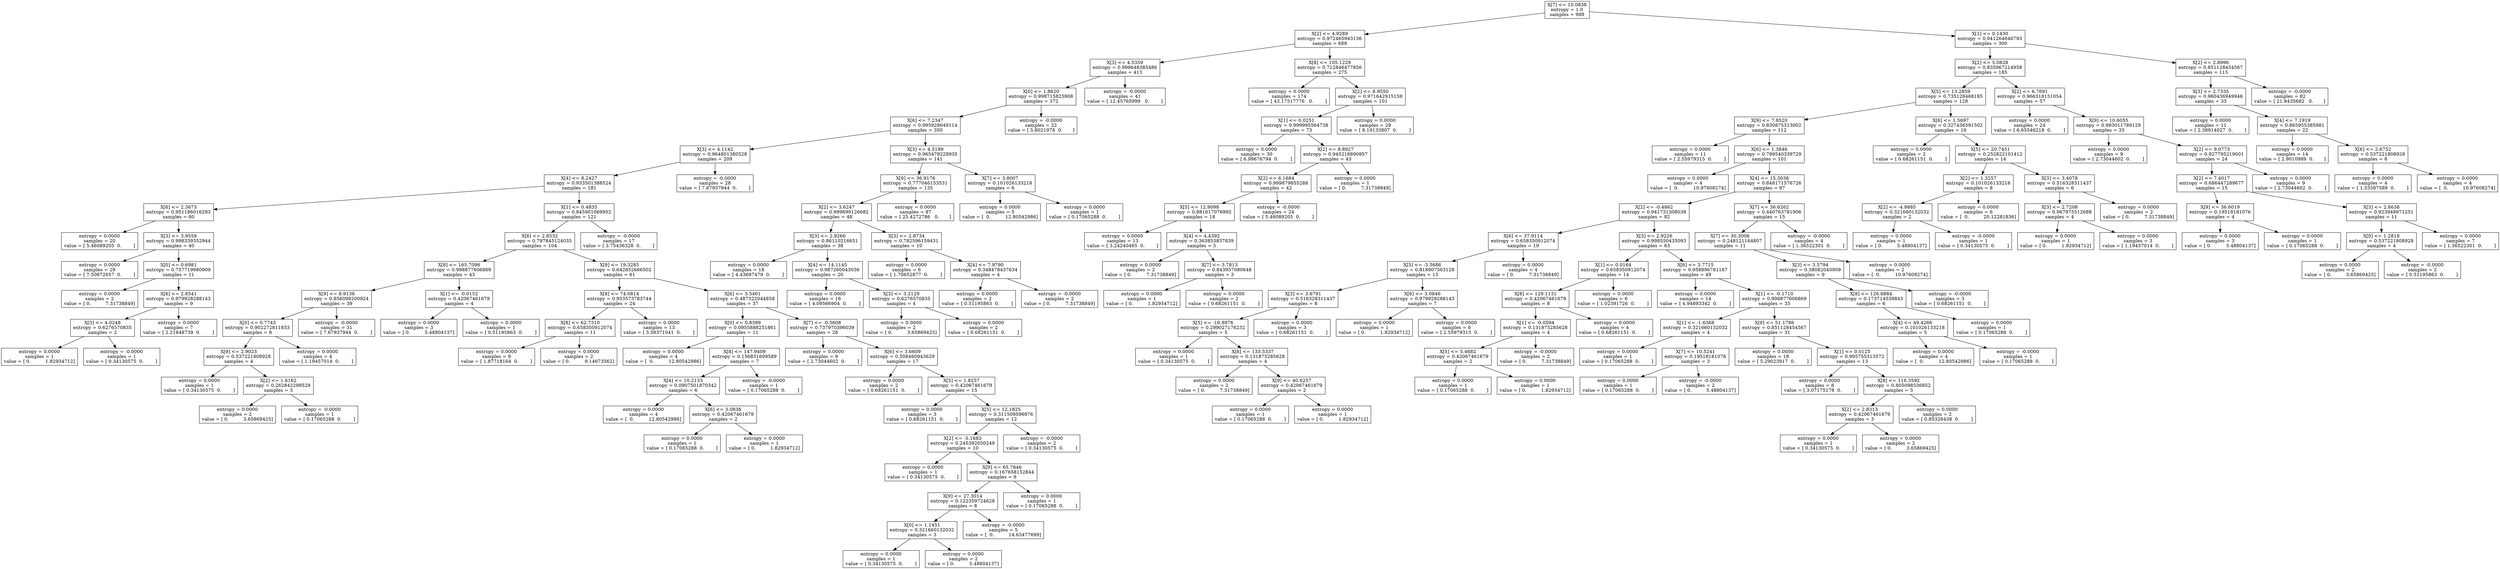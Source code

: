 digraph Tree {
0 [label="X[7] <= 10.0838\nentropy = 1.0\nsamples = 988", shape="box"] ;
1 [label="X[2] <= 4.9289\nentropy = 0.972465943136\nsamples = 688", shape="box"] ;
0 -> 1 ;
2 [label="X[3] <= 4.5359\nentropy = 0.999648385486\nsamples = 413", shape="box"] ;
1 -> 2 ;
3 [label="X[0] <= 1.8620\nentropy = 0.998715825908\nsamples = 372", shape="box"] ;
2 -> 3 ;
4 [label="X[6] <= 7.2347\nentropy = 0.995928649114\nsamples = 350", shape="box"] ;
3 -> 4 ;
5 [label="X[3] <= 4.1142\nentropy = 0.964801380528\nsamples = 209", shape="box"] ;
4 -> 5 ;
6 [label="X[4] <= 8.2427\nentropy = 0.933501388524\nsamples = 181", shape="box"] ;
5 -> 6 ;
7 [label="X[6] <= 2.3673\nentropy = 0.951186016293\nsamples = 60", shape="box"] ;
6 -> 7 ;
8 [label="entropy = 0.0000\nsamples = 20\nvalue = [ 5.46089205  0.        ]", shape="box"] ;
7 -> 8 ;
9 [label="X[3] <= 3.9559\nentropy = 0.998339352944\nsamples = 40", shape="box"] ;
7 -> 9 ;
10 [label="entropy = 0.0000\nsamples = 29\nvalue = [ 7.50872657  0.        ]", shape="box"] ;
9 -> 10 ;
11 [label="X[0] <= 0.6981\nentropy = 0.757719980909\nsamples = 11", shape="box"] ;
9 -> 11 ;
12 [label="entropy = 0.0000\nsamples = 2\nvalue = [ 0.          7.31738849]", shape="box"] ;
11 -> 12 ;
13 [label="X[6] <= 2.8541\nentropy = 0.979928288143\nsamples = 9", shape="box"] ;
11 -> 13 ;
14 [label="X[3] <= 4.0248\nentropy = 0.6276570835\nsamples = 2", shape="box"] ;
13 -> 14 ;
15 [label="entropy = 0.0000\nsamples = 1\nvalue = [ 0.          1.82934712]", shape="box"] ;
14 -> 15 ;
16 [label="entropy = -0.0000\nsamples = 1\nvalue = [ 0.34130575  0.        ]", shape="box"] ;
14 -> 16 ;
17 [label="entropy = 0.0000\nsamples = 7\nvalue = [ 2.21848739  0.        ]", shape="box"] ;
13 -> 17 ;
18 [label="X[1] <= 0.4835\nentropy = 0.845901069952\nsamples = 121", shape="box"] ;
6 -> 18 ;
19 [label="X[6] <= 2.8532\nentropy = 0.797845124035\nsamples = 104", shape="box"] ;
18 -> 19 ;
20 [label="X[8] <= 165.7096\nentropy = 0.998877606869\nsamples = 43", shape="box"] ;
19 -> 20 ;
21 [label="X[9] <= 8.9136\nentropy = 0.856098200924\nsamples = 39", shape="box"] ;
20 -> 21 ;
22 [label="X[0] <= 0.7743\nentropy = 0.902272811833\nsamples = 8", shape="box"] ;
21 -> 22 ;
23 [label="X[9] <= 2.9023\nentropy = 0.537221808928\nsamples = 4", shape="box"] ;
22 -> 23 ;
24 [label="entropy = 0.0000\nsamples = 1\nvalue = [ 0.34130575  0.        ]", shape="box"] ;
23 -> 24 ;
25 [label="X[2] <= 1.6162\nentropy = 0.262842299529\nsamples = 3", shape="box"] ;
23 -> 25 ;
26 [label="entropy = 0.0000\nsamples = 2\nvalue = [ 0.          3.65869425]", shape="box"] ;
25 -> 26 ;
27 [label="entropy = -0.0000\nsamples = 1\nvalue = [ 0.17065288  0.        ]", shape="box"] ;
25 -> 27 ;
28 [label="entropy = 0.0000\nsamples = 4\nvalue = [ 1.19457014  0.        ]", shape="box"] ;
22 -> 28 ;
29 [label="entropy = -0.0000\nsamples = 31\nvalue = [ 7.67937944  0.        ]", shape="box"] ;
21 -> 29 ;
30 [label="X[1] <= -0.0152\nentropy = 0.42067461679\nsamples = 4", shape="box"] ;
20 -> 30 ;
31 [label="entropy = 0.0000\nsamples = 3\nvalue = [ 0.          5.48804137]", shape="box"] ;
30 -> 31 ;
32 [label="entropy = 0.0000\nsamples = 1\nvalue = [ 0.51195863  0.        ]", shape="box"] ;
30 -> 32 ;
33 [label="X[9] <= 19.3285\nentropy = 0.642852666502\nsamples = 61", shape="box"] ;
19 -> 33 ;
34 [label="X[8] <= 74.0814\nentropy = 0.953573783744\nsamples = 24", shape="box"] ;
33 -> 34 ;
35 [label="X[8] <= 62.7310\nentropy = 0.658350912074\nsamples = 11", shape="box"] ;
34 -> 35 ;
36 [label="entropy = 0.0000\nsamples = 9\nvalue = [ 1.87718164  0.        ]", shape="box"] ;
35 -> 36 ;
37 [label="entropy = 0.0000\nsamples = 2\nvalue = [ 0.          9.14673562]", shape="box"] ;
35 -> 37 ;
38 [label="entropy = 0.0000\nsamples = 13\nvalue = [ 3.58371041  0.        ]", shape="box"] ;
34 -> 38 ;
39 [label="X[6] <= 3.5461\nentropy = 0.487322044858\nsamples = 37", shape="box"] ;
33 -> 39 ;
40 [label="X[0] <= 0.8399\nentropy = 0.0955888251861\nsamples = 11", shape="box"] ;
39 -> 40 ;
41 [label="entropy = 0.0000\nsamples = 4\nvalue = [  0.          12.80542986]", shape="box"] ;
40 -> 41 ;
42 [label="X[8] <= 147.9409\nentropy = 0.156831609589\nsamples = 7", shape="box"] ;
40 -> 42 ;
43 [label="X[4] <= 10.2133\nentropy = 0.0907501870342\nsamples = 6", shape="box"] ;
42 -> 43 ;
44 [label="entropy = 0.0000\nsamples = 4\nvalue = [  0.          12.80542986]", shape="box"] ;
43 -> 44 ;
45 [label="X[6] <= 3.0836\nentropy = 0.42067461679\nsamples = 2", shape="box"] ;
43 -> 45 ;
46 [label="entropy = 0.0000\nsamples = 1\nvalue = [ 0.17065288  0.        ]", shape="box"] ;
45 -> 46 ;
47 [label="entropy = 0.0000\nsamples = 1\nvalue = [ 0.          1.82934712]", shape="box"] ;
45 -> 47 ;
48 [label="entropy = -0.0000\nsamples = 1\nvalue = [ 0.17065288  0.        ]", shape="box"] ;
42 -> 48 ;
49 [label="X[7] <= -0.5608\nentropy = 0.737970396039\nsamples = 26", shape="box"] ;
39 -> 49 ;
50 [label="entropy = 0.0000\nsamples = 9\nvalue = [ 2.73044602  0.        ]", shape="box"] ;
49 -> 50 ;
51 [label="X[6] <= 3.6609\nentropy = 0.508460943629\nsamples = 17", shape="box"] ;
49 -> 51 ;
52 [label="entropy = 0.0000\nsamples = 2\nvalue = [ 0.68261151  0.        ]", shape="box"] ;
51 -> 52 ;
53 [label="X[5] <= 1.8257\nentropy = 0.42067461679\nsamples = 15", shape="box"] ;
51 -> 53 ;
54 [label="entropy = 0.0000\nsamples = 3\nvalue = [ 0.68261151  0.        ]", shape="box"] ;
53 -> 54 ;
55 [label="X[5] <= 12.1825\nentropy = 0.311509596976\nsamples = 12", shape="box"] ;
53 -> 55 ;
56 [label="X[2] <= -5.1683\nentropy = 0.245392050249\nsamples = 10", shape="box"] ;
55 -> 56 ;
57 [label="entropy = 0.0000\nsamples = 1\nvalue = [ 0.34130575  0.        ]", shape="box"] ;
56 -> 57 ;
58 [label="X[9] <= 65.7846\nentropy = 0.167658152844\nsamples = 9", shape="box"] ;
56 -> 58 ;
59 [label="X[9] <= 27.3014\nentropy = 0.122359724628\nsamples = 8", shape="box"] ;
58 -> 59 ;
60 [label="X[0] <= 1.1451\nentropy = 0.321660132032\nsamples = 3", shape="box"] ;
59 -> 60 ;
61 [label="entropy = 0.0000\nsamples = 1\nvalue = [ 0.34130575  0.        ]", shape="box"] ;
60 -> 61 ;
62 [label="entropy = 0.0000\nsamples = 2\nvalue = [ 0.          5.48804137]", shape="box"] ;
60 -> 62 ;
63 [label="entropy = -0.0000\nsamples = 5\nvalue = [  0.          14.63477699]", shape="box"] ;
59 -> 63 ;
64 [label="entropy = 0.0000\nsamples = 1\nvalue = [ 0.17065288  0.        ]", shape="box"] ;
58 -> 64 ;
65 [label="entropy = -0.0000\nsamples = 2\nvalue = [ 0.34130575  0.        ]", shape="box"] ;
55 -> 65 ;
66 [label="entropy = -0.0000\nsamples = 17\nvalue = [ 3.75436328  0.        ]", shape="box"] ;
18 -> 66 ;
67 [label="entropy = -0.0000\nsamples = 28\nvalue = [ 7.67937944  0.        ]", shape="box"] ;
5 -> 67 ;
68 [label="X[3] <= 4.5199\nentropy = 0.965479228935\nsamples = 141", shape="box"] ;
4 -> 68 ;
69 [label="X[9] <= 36.9176\nentropy = 0.777046153531\nsamples = 135", shape="box"] ;
68 -> 69 ;
70 [label="X[2] <= 3.6247\nentropy = 0.999699126682\nsamples = 48", shape="box"] ;
69 -> 70 ;
71 [label="X[3] <= 2.9266\nentropy = 0.86110216651\nsamples = 38", shape="box"] ;
70 -> 71 ;
72 [label="entropy = 0.0000\nsamples = 18\nvalue = [ 4.43697479  0.        ]", shape="box"] ;
71 -> 72 ;
73 [label="X[4] <= 14.1145\nentropy = 0.987260043036\nsamples = 20", shape="box"] ;
71 -> 73 ;
74 [label="entropy = 0.0000\nsamples = 16\nvalue = [ 4.09566904  0.        ]", shape="box"] ;
73 -> 74 ;
75 [label="X[3] <= 3.2129\nentropy = 0.6276570835\nsamples = 4", shape="box"] ;
73 -> 75 ;
76 [label="entropy = 0.0000\nsamples = 2\nvalue = [ 0.          3.65869425]", shape="box"] ;
75 -> 76 ;
77 [label="entropy = 0.0000\nsamples = 2\nvalue = [ 0.68261151  0.        ]", shape="box"] ;
75 -> 77 ;
78 [label="X[3] <= 2.8734\nentropy = 0.782596159431\nsamples = 10", shape="box"] ;
70 -> 78 ;
79 [label="entropy = 0.0000\nsamples = 6\nvalue = [ 1.70652877  0.        ]", shape="box"] ;
78 -> 79 ;
80 [label="X[4] <= 7.9790\nentropy = 0.348478437634\nsamples = 4", shape="box"] ;
78 -> 80 ;
81 [label="entropy = 0.0000\nsamples = 2\nvalue = [ 0.51195863  0.        ]", shape="box"] ;
80 -> 81 ;
82 [label="entropy = -0.0000\nsamples = 2\nvalue = [ 0.          7.31738849]", shape="box"] ;
80 -> 82 ;
83 [label="entropy = 0.0000\nsamples = 87\nvalue = [ 25.4272786   0.       ]", shape="box"] ;
69 -> 83 ;
84 [label="X[7] <= 3.8007\nentropy = 0.101026133218\nsamples = 6", shape="box"] ;
68 -> 84 ;
85 [label="entropy = 0.0000\nsamples = 5\nvalue = [  0.          12.80542986]", shape="box"] ;
84 -> 85 ;
86 [label="entropy = 0.0000\nsamples = 1\nvalue = [ 0.17065288  0.        ]", shape="box"] ;
84 -> 86 ;
87 [label="entropy = -0.0000\nsamples = 22\nvalue = [ 5.8021978  0.       ]", shape="box"] ;
3 -> 87 ;
88 [label="entropy = -0.0000\nsamples = 41\nvalue = [ 12.45765999   0.        ]", shape="box"] ;
2 -> 88 ;
89 [label="X[8] <= 105.1229\nentropy = 0.712846477856\nsamples = 275", shape="box"] ;
1 -> 89 ;
90 [label="entropy = 0.0000\nsamples = 174\nvalue = [ 43.17517776   0.        ]", shape="box"] ;
89 -> 90 ;
91 [label="X[2] <= 8.9550\nentropy = 0.971642915159\nsamples = 101", shape="box"] ;
89 -> 91 ;
92 [label="X[1] <= 0.0251\nentropy = 0.999995564738\nsamples = 73", shape="box"] ;
91 -> 92 ;
93 [label="entropy = 0.0000\nsamples = 30\nvalue = [ 6.99676794  0.        ]", shape="box"] ;
92 -> 93 ;
94 [label="X[2] <= 8.8927\nentropy = 0.945218890957\nsamples = 43", shape="box"] ;
92 -> 94 ;
95 [label="X[2] <= 6.1684\nentropy = 0.999879855288\nsamples = 42", shape="box"] ;
94 -> 95 ;
96 [label="X[5] <= 12.9098\nentropy = 0.881617076992\nsamples = 18", shape="box"] ;
95 -> 96 ;
97 [label="entropy = 0.0000\nsamples = 13\nvalue = [ 3.24240465  0.        ]", shape="box"] ;
96 -> 97 ;
98 [label="X[4] <= 4.4392\nentropy = 0.363853837839\nsamples = 5", shape="box"] ;
96 -> 98 ;
99 [label="entropy = 0.0000\nsamples = 2\nvalue = [ 0.          7.31738849]", shape="box"] ;
98 -> 99 ;
100 [label="X[7] <= 3.7813\nentropy = 0.843957080648\nsamples = 3", shape="box"] ;
98 -> 100 ;
101 [label="entropy = 0.0000\nsamples = 1\nvalue = [ 0.          1.82934712]", shape="box"] ;
100 -> 101 ;
102 [label="entropy = 0.0000\nsamples = 2\nvalue = [ 0.68261151  0.        ]", shape="box"] ;
100 -> 102 ;
103 [label="entropy = -0.0000\nsamples = 24\nvalue = [ 5.46089205  0.        ]", shape="box"] ;
95 -> 103 ;
104 [label="entropy = 0.0000\nsamples = 1\nvalue = [ 0.          7.31738849]", shape="box"] ;
94 -> 104 ;
105 [label="entropy = 0.0000\nsamples = 28\nvalue = [ 8.19133807  0.        ]", shape="box"] ;
91 -> 105 ;
106 [label="X[1] <= 0.1430\nentropy = 0.941264646793\nsamples = 300", shape="box"] ;
0 -> 106 ;
107 [label="X[2] <= 5.0828\nentropy = 0.835967214958\nsamples = 185", shape="box"] ;
106 -> 107 ;
108 [label="X[5] <= 13.2859\nentropy = 0.735128468185\nsamples = 128", shape="box"] ;
107 -> 108 ;
109 [label="X[9] <= 7.8520\nentropy = 0.830875313002\nsamples = 112", shape="box"] ;
108 -> 109 ;
110 [label="entropy = 0.0000\nsamples = 11\nvalue = [ 2.55979315  0.        ]", shape="box"] ;
109 -> 110 ;
111 [label="X[6] <= 1.3846\nentropy = 0.799540339729\nsamples = 101", shape="box"] ;
109 -> 111 ;
112 [label="entropy = 0.0000\nsamples = 4\nvalue = [  0.          10.97608274]", shape="box"] ;
111 -> 112 ;
113 [label="X[4] <= 15.3038\nentropy = 0.848171576726\nsamples = 97", shape="box"] ;
111 -> 113 ;
114 [label="X[2] <= -0.4862\nentropy = 0.941731308038\nsamples = 82", shape="box"] ;
113 -> 114 ;
115 [label="X[6] <= 37.9114\nentropy = 0.658350912074\nsamples = 19", shape="box"] ;
114 -> 115 ;
116 [label="X[5] <= -3.5686\nentropy = 0.818907563128\nsamples = 15", shape="box"] ;
115 -> 116 ;
117 [label="X[3] <= 3.6791\nentropy = 0.516328311437\nsamples = 8", shape="box"] ;
116 -> 117 ;
118 [label="X[5] <= -16.8976\nentropy = 0.299027176232\nsamples = 5", shape="box"] ;
117 -> 118 ;
119 [label="entropy = 0.0000\nsamples = 1\nvalue = [ 0.34130575  0.        ]", shape="box"] ;
118 -> 119 ;
120 [label="X[8] <= 133.5337\nentropy = 0.131875285628\nsamples = 4", shape="box"] ;
118 -> 120 ;
121 [label="entropy = 0.0000\nsamples = 2\nvalue = [ 0.          7.31738849]", shape="box"] ;
120 -> 121 ;
122 [label="X[9] <= 40.6257\nentropy = 0.42067461679\nsamples = 2", shape="box"] ;
120 -> 122 ;
123 [label="entropy = 0.0000\nsamples = 1\nvalue = [ 0.17065288  0.        ]", shape="box"] ;
122 -> 123 ;
124 [label="entropy = 0.0000\nsamples = 1\nvalue = [ 0.          1.82934712]", shape="box"] ;
122 -> 124 ;
125 [label="entropy = 0.0000\nsamples = 3\nvalue = [ 0.68261151  0.        ]", shape="box"] ;
117 -> 125 ;
126 [label="X[6] <= 3.0846\nentropy = 0.979928288143\nsamples = 7", shape="box"] ;
116 -> 126 ;
127 [label="entropy = 0.0000\nsamples = 1\nvalue = [ 0.          1.82934712]", shape="box"] ;
126 -> 127 ;
128 [label="entropy = 0.0000\nsamples = 6\nvalue = [ 2.55979315  0.        ]", shape="box"] ;
126 -> 128 ;
129 [label="entropy = 0.0000\nsamples = 4\nvalue = [ 0.          7.31738849]", shape="box"] ;
115 -> 129 ;
130 [label="X[3] <= 2.9226\nentropy = 0.998550435093\nsamples = 63", shape="box"] ;
114 -> 130 ;
131 [label="X[1] <= 0.0164\nentropy = 0.658350912074\nsamples = 14", shape="box"] ;
130 -> 131 ;
132 [label="X[8] <= 129.1131\nentropy = 0.42067461679\nsamples = 8", shape="box"] ;
131 -> 132 ;
133 [label="X[1] <= -0.0594\nentropy = 0.131875285628\nsamples = 4", shape="box"] ;
132 -> 133 ;
134 [label="X[5] <= 5.4682\nentropy = 0.42067461679\nsamples = 2", shape="box"] ;
133 -> 134 ;
135 [label="entropy = 0.0000\nsamples = 1\nvalue = [ 0.17065288  0.        ]", shape="box"] ;
134 -> 135 ;
136 [label="entropy = 0.0000\nsamples = 1\nvalue = [ 0.          1.82934712]", shape="box"] ;
134 -> 136 ;
137 [label="entropy = -0.0000\nsamples = 2\nvalue = [ 0.          7.31738849]", shape="box"] ;
133 -> 137 ;
138 [label="entropy = 0.0000\nsamples = 4\nvalue = [ 0.68261151  0.        ]", shape="box"] ;
132 -> 138 ;
139 [label="entropy = 0.0000\nsamples = 6\nvalue = [ 1.02391726  0.        ]", shape="box"] ;
131 -> 139 ;
140 [label="X[6] <= 3.7715\nentropy = 0.958896781167\nsamples = 49", shape="box"] ;
130 -> 140 ;
141 [label="entropy = 0.0000\nsamples = 14\nvalue = [ 4.94893342  0.        ]", shape="box"] ;
140 -> 141 ;
142 [label="X[1] <= -0.1710\nentropy = 0.998877606869\nsamples = 35", shape="box"] ;
140 -> 142 ;
143 [label="X[1] <= -1.6368\nentropy = 0.321660132032\nsamples = 4", shape="box"] ;
142 -> 143 ;
144 [label="entropy = 0.0000\nsamples = 1\nvalue = [ 0.17065288  0.        ]", shape="box"] ;
143 -> 144 ;
145 [label="X[7] <= 10.5241\nentropy = 0.19518181076\nsamples = 3", shape="box"] ;
143 -> 145 ;
146 [label="entropy = 0.0000\nsamples = 1\nvalue = [ 0.17065288  0.        ]", shape="box"] ;
145 -> 146 ;
147 [label="entropy = -0.0000\nsamples = 2\nvalue = [ 0.          5.48804137]", shape="box"] ;
145 -> 147 ;
148 [label="X[9] <= 51.1786\nentropy = 0.851128454567\nsamples = 31", shape="box"] ;
142 -> 148 ;
149 [label="entropy = 0.0000\nsamples = 18\nvalue = [ 5.29023917  0.        ]", shape="box"] ;
148 -> 149 ;
150 [label="X[1] <= 0.0125\nentropy = 0.995755313572\nsamples = 13", shape="box"] ;
148 -> 150 ;
151 [label="entropy = 0.0000\nsamples = 8\nvalue = [ 3.07175178  0.        ]", shape="box"] ;
150 -> 151 ;
152 [label="X[8] <= 116.3592\nentropy = 0.805098536852\nsamples = 5", shape="box"] ;
150 -> 152 ;
153 [label="X[2] <= 2.8313\nentropy = 0.42067461679\nsamples = 3", shape="box"] ;
152 -> 153 ;
154 [label="entropy = 0.0000\nsamples = 1\nvalue = [ 0.34130575  0.        ]", shape="box"] ;
153 -> 154 ;
155 [label="entropy = 0.0000\nsamples = 2\nvalue = [ 0.          3.65869425]", shape="box"] ;
153 -> 155 ;
156 [label="entropy = 0.0000\nsamples = 2\nvalue = [ 0.85326438  0.        ]", shape="box"] ;
152 -> 156 ;
157 [label="X[7] <= 36.6262\nentropy = 0.440763781906\nsamples = 15", shape="box"] ;
113 -> 157 ;
158 [label="X[7] <= 30.3006\nentropy = 0.248121164807\nsamples = 11", shape="box"] ;
157 -> 158 ;
159 [label="X[3] <= 3.5794\nentropy = 0.38082040909\nsamples = 9", shape="box"] ;
158 -> 159 ;
160 [label="X[8] <= 126.8884\nentropy = 0.173714539843\nsamples = 6", shape="box"] ;
159 -> 160 ;
161 [label="X[4] <= 49.4266\nentropy = 0.101026133218\nsamples = 5", shape="box"] ;
160 -> 161 ;
162 [label="entropy = 0.0000\nsamples = 4\nvalue = [  0.          12.80542986]", shape="box"] ;
161 -> 162 ;
163 [label="entropy = -0.0000\nsamples = 1\nvalue = [ 0.17065288  0.        ]", shape="box"] ;
161 -> 163 ;
164 [label="entropy = 0.0000\nsamples = 1\nvalue = [ 0.17065288  0.        ]", shape="box"] ;
160 -> 164 ;
165 [label="entropy = -0.0000\nsamples = 3\nvalue = [ 0.68261151  0.        ]", shape="box"] ;
159 -> 165 ;
166 [label="entropy = 0.0000\nsamples = 2\nvalue = [  0.          10.97608274]", shape="box"] ;
158 -> 166 ;
167 [label="entropy = -0.0000\nsamples = 4\nvalue = [ 1.36522301  0.        ]", shape="box"] ;
157 -> 167 ;
168 [label="X[6] <= 1.5697\nentropy = 0.327436591502\nsamples = 16", shape="box"] ;
108 -> 168 ;
169 [label="entropy = 0.0000\nsamples = 2\nvalue = [ 0.68261151  0.        ]", shape="box"] ;
168 -> 169 ;
170 [label="X[5] <= 20.7451\nentropy = 0.252822101412\nsamples = 14", shape="box"] ;
168 -> 170 ;
171 [label="X[2] <= 1.3257\nentropy = 0.101026133218\nsamples = 8", shape="box"] ;
170 -> 171 ;
172 [label="X[2] <= -4.9885\nentropy = 0.321660132032\nsamples = 2", shape="box"] ;
171 -> 172 ;
173 [label="entropy = 0.0000\nsamples = 1\nvalue = [ 0.          5.48804137]", shape="box"] ;
172 -> 173 ;
174 [label="entropy = -0.0000\nsamples = 1\nvalue = [ 0.34130575  0.        ]", shape="box"] ;
172 -> 174 ;
175 [label="entropy = 0.0000\nsamples = 6\nvalue = [  0.          20.12281836]", shape="box"] ;
171 -> 175 ;
176 [label="X[3] <= 3.4078\nentropy = 0.516328311437\nsamples = 6", shape="box"] ;
170 -> 176 ;
177 [label="X[3] <= 2.7208\nentropy = 0.967975512688\nsamples = 4", shape="box"] ;
176 -> 177 ;
178 [label="entropy = 0.0000\nsamples = 1\nvalue = [ 0.          1.82934712]", shape="box"] ;
177 -> 178 ;
179 [label="entropy = 0.0000\nsamples = 3\nvalue = [ 1.19457014  0.        ]", shape="box"] ;
177 -> 179 ;
180 [label="entropy = 0.0000\nsamples = 2\nvalue = [ 0.          7.31738849]", shape="box"] ;
176 -> 180 ;
181 [label="X[2] <= 6.7691\nentropy = 0.966318151054\nsamples = 57", shape="box"] ;
107 -> 181 ;
182 [label="entropy = 0.0000\nsamples = 24\nvalue = [ 6.65546218  0.        ]", shape="box"] ;
181 -> 182 ;
183 [label="X[9] <= 10.6055\nentropy = 0.993011789129\nsamples = 33", shape="box"] ;
181 -> 183 ;
184 [label="entropy = 0.0000\nsamples = 9\nvalue = [ 2.73044602  0.        ]", shape="box"] ;
183 -> 184 ;
185 [label="X[2] <= 9.0773\nentropy = 0.927795219001\nsamples = 24", shape="box"] ;
183 -> 185 ;
186 [label="X[2] <= 7.4017\nentropy = 0.686447289677\nsamples = 15", shape="box"] ;
185 -> 186 ;
187 [label="X[9] <= 36.6019\nentropy = 0.19518181076\nsamples = 4", shape="box"] ;
186 -> 187 ;
188 [label="entropy = 0.0000\nsamples = 3\nvalue = [ 0.          5.48804137]", shape="box"] ;
187 -> 188 ;
189 [label="entropy = 0.0000\nsamples = 1\nvalue = [ 0.17065288  0.        ]", shape="box"] ;
187 -> 189 ;
190 [label="X[3] <= 2.6638\nentropy = 0.923948971251\nsamples = 11", shape="box"] ;
186 -> 190 ;
191 [label="X[0] <= 1.2818\nentropy = 0.537221808928\nsamples = 4", shape="box"] ;
190 -> 191 ;
192 [label="entropy = 0.0000\nsamples = 2\nvalue = [ 0.          3.65869425]", shape="box"] ;
191 -> 192 ;
193 [label="entropy = -0.0000\nsamples = 2\nvalue = [ 0.51195863  0.        ]", shape="box"] ;
191 -> 193 ;
194 [label="entropy = 0.0000\nsamples = 7\nvalue = [ 1.36522301  0.        ]", shape="box"] ;
190 -> 194 ;
195 [label="entropy = 0.0000\nsamples = 9\nvalue = [ 2.73044602  0.        ]", shape="box"] ;
185 -> 195 ;
196 [label="X[2] <= 2.8996\nentropy = 0.851128454567\nsamples = 115", shape="box"] ;
106 -> 196 ;
197 [label="X[3] <= 2.7335\nentropy = 0.960436949946\nsamples = 33", shape="box"] ;
196 -> 197 ;
198 [label="entropy = 0.0000\nsamples = 11\nvalue = [ 2.38914027  0.        ]", shape="box"] ;
197 -> 198 ;
199 [label="X[4] <= 7.1919\nentropy = 0.865955385981\nsamples = 22", shape="box"] ;
197 -> 199 ;
200 [label="entropy = 0.0000\nsamples = 14\nvalue = [ 2.9010989  0.       ]", shape="box"] ;
199 -> 200 ;
201 [label="X[6] <= 2.6752\nentropy = 0.537221808928\nsamples = 8", shape="box"] ;
199 -> 201 ;
202 [label="entropy = 0.0000\nsamples = 4\nvalue = [ 1.53587589  0.        ]", shape="box"] ;
201 -> 202 ;
203 [label="entropy = 0.0000\nsamples = 4\nvalue = [  0.          10.97608274]", shape="box"] ;
201 -> 203 ;
204 [label="entropy = -0.0000\nsamples = 82\nvalue = [ 21.8435682   0.       ]", shape="box"] ;
196 -> 204 ;
}